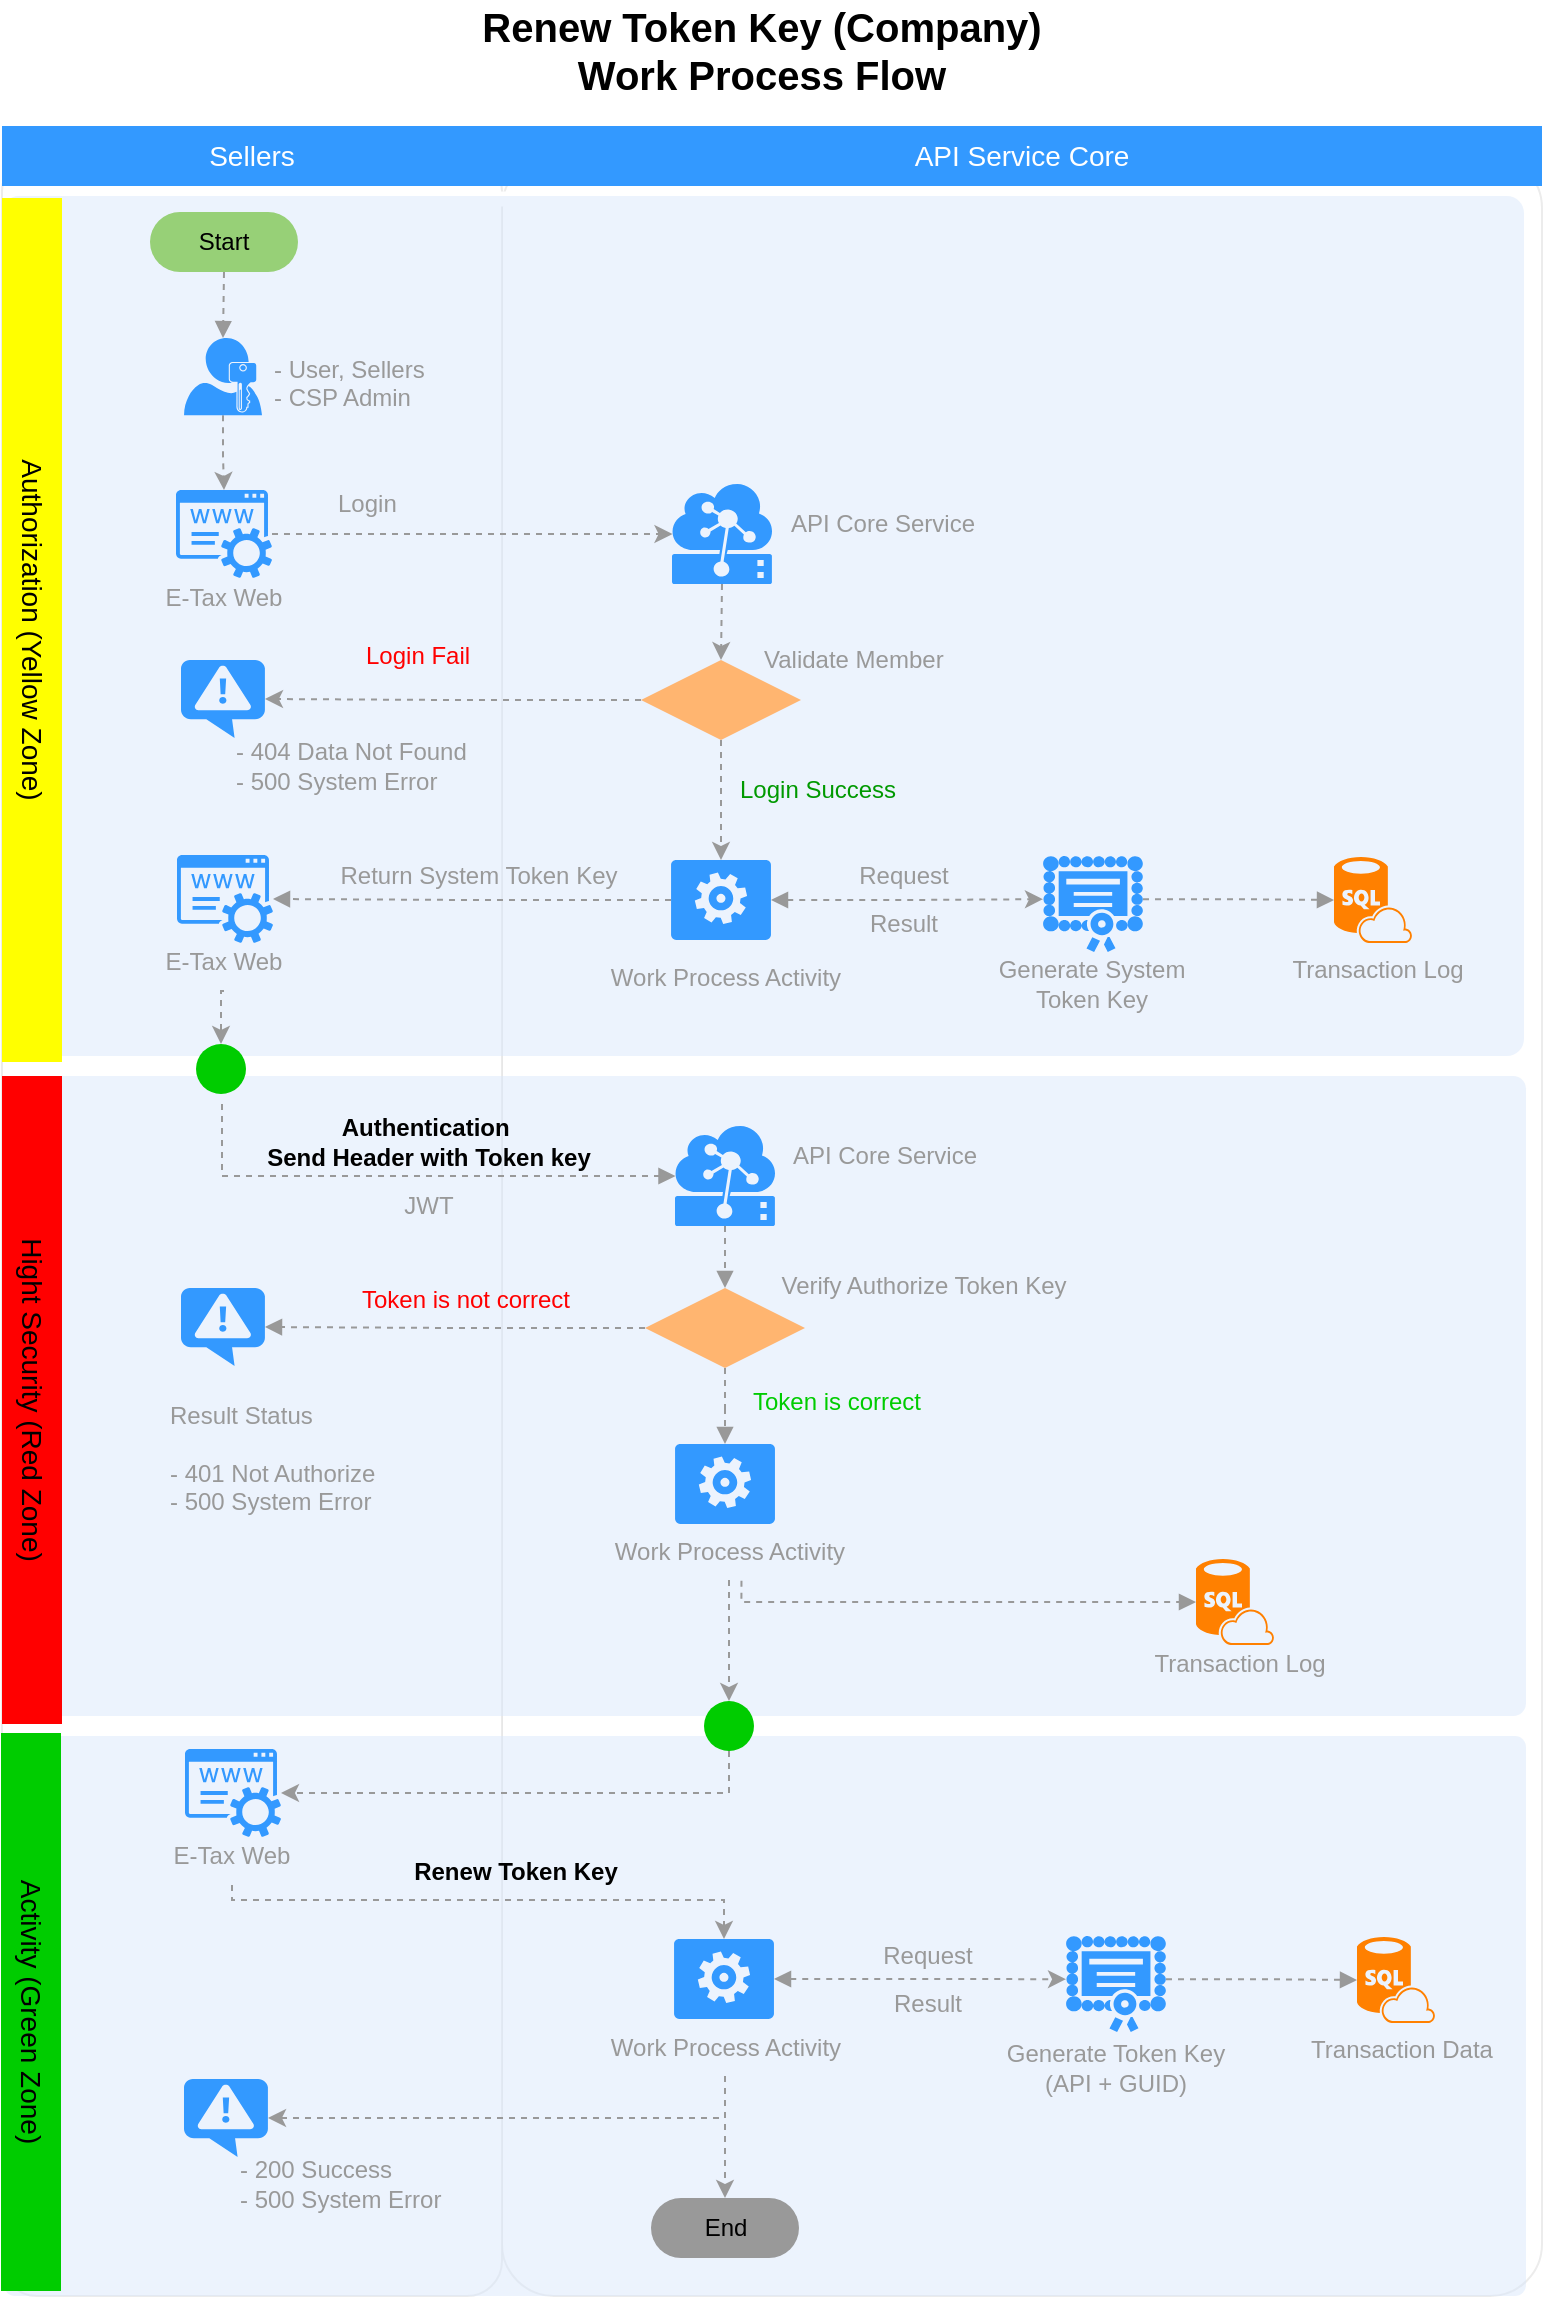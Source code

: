 <mxfile version="10.8.0" type="github"><diagram id="98et0ZXu4X3KvnPCGmSZ" name="Page-1"><mxGraphModel dx="1220" dy="634" grid="0" gridSize="10" guides="1" tooltips="1" connect="1" arrows="1" fold="1" page="1" pageScale="1" pageWidth="827" pageHeight="1169" math="0" shadow="0"><root><mxCell id="0"/><mxCell id="1" parent="0"/><mxCell id="h0HXBKNJnMVw-SOLxNJ8-104" value="" style="rounded=1;whiteSpace=wrap;html=1;strokeColor=#E6E6E6;strokeWidth=1;fillColor=#FFFFFF;fontFamily=Helvetica;fontSize=14;fontColor=#FFB366;opacity=75;verticalAlign=top;fontStyle=1;arcSize=5;" vertex="1" parent="1"><mxGeometry x="300" y="90" width="520" height="1070" as="geometry"/></mxCell><mxCell id="h0HXBKNJnMVw-SOLxNJ8-105" value="" style="rounded=1;whiteSpace=wrap;html=1;strokeColor=#E6E6E6;strokeWidth=1;fillColor=#FFFFFF;fontFamily=Helvetica;fontSize=14;fontColor=#FFB366;opacity=75;verticalAlign=top;fontStyle=1;arcSize=7;" vertex="1" parent="1"><mxGeometry x="50" y="90" width="250" height="1070" as="geometry"/></mxCell><mxCell id="h0HXBKNJnMVw-SOLxNJ8-106" value="" style="shape=mxgraph.arrows.two_way_arrow_horizontal;html=1;verticalLabelPosition=bottom;verticalAlign=top;strokeWidth=2;strokeColor=none;dashed=1;fillColor=#FFFFFF;fontFamily=Verdana;fontSize=12;fontColor=#00BEF2" vertex="1" parent="1"><mxGeometry x="265.5" y="104" width="67" height="15" as="geometry"/></mxCell><mxCell id="h0HXBKNJnMVw-SOLxNJ8-107" value="" style="rounded=1;whiteSpace=wrap;html=1;strokeColor=none;strokeWidth=1;fillColor=#dae8fc;fontSize=12;align=center;arcSize=2;opacity=50;" vertex="1" parent="1"><mxGeometry x="51" y="880" width="761" height="280" as="geometry"/></mxCell><mxCell id="h0HXBKNJnMVw-SOLxNJ8-108" value="" style="rounded=1;whiteSpace=wrap;html=1;strokeColor=none;strokeWidth=1;fillColor=#dae8fc;fontSize=12;align=center;arcSize=2;opacity=50;" vertex="1" parent="1"><mxGeometry x="51" y="550" width="761" height="320" as="geometry"/></mxCell><mxCell id="h0HXBKNJnMVw-SOLxNJ8-109" value="" style="rounded=1;whiteSpace=wrap;html=1;strokeColor=none;strokeWidth=1;fillColor=#dae8fc;fontSize=12;align=center;arcSize=2;opacity=50;" vertex="1" parent="1"><mxGeometry x="50" y="110" width="761" height="430" as="geometry"/></mxCell><mxCell id="h0HXBKNJnMVw-SOLxNJ8-110" value="Renew Token Key (Company)&lt;br&gt;Work Process Flow" style="text;html=1;strokeColor=none;fillColor=none;align=center;verticalAlign=middle;whiteSpace=wrap;rounded=0;fontStyle=1;fontSize=20;" vertex="1" parent="1"><mxGeometry x="275" y="12" width="310" height="50" as="geometry"/></mxCell><mxCell id="h0HXBKNJnMVw-SOLxNJ8-111" style="edgeStyle=orthogonalEdgeStyle;rounded=0;orthogonalLoop=1;jettySize=auto;html=1;exitX=0.5;exitY=1;exitDx=0;exitDy=0;exitPerimeter=0;entryX=0.5;entryY=0;entryDx=0;entryDy=0;dashed=1;startArrow=none;startFill=0;endArrow=block;endFill=1;strokeColor=#999999;" edge="1" parent="1" source="h0HXBKNJnMVw-SOLxNJ8-112" target="h0HXBKNJnMVw-SOLxNJ8-147"><mxGeometry relative="1" as="geometry"/></mxCell><mxCell id="h0HXBKNJnMVw-SOLxNJ8-112" value="" style="shadow=0;dashed=0;html=1;strokeColor=none;labelPosition=center;verticalLabelPosition=bottom;verticalAlign=top;align=center;shape=mxgraph.mscae.cloud.iot_edge;fillColor=#3399FF;pointerEvents=1;fontSize=12;fontColor=#999999;" vertex="1" parent="1"><mxGeometry x="386.5" y="575" width="50" height="50" as="geometry"/></mxCell><mxCell id="h0HXBKNJnMVw-SOLxNJ8-113" value="" style="verticalLabelPosition=bottom;html=1;verticalAlign=top;align=center;strokeColor=none;fillColor=#3399FF;shape=mxgraph.azure.notification_topic;fontSize=12;fontColor=#999999;" vertex="1" parent="1"><mxGeometry x="139.5" y="656" width="42" height="39" as="geometry"/></mxCell><mxCell id="h0HXBKNJnMVw-SOLxNJ8-114" value="Result Status&lt;br&gt;&lt;br&gt;- 401 Not Authorize&lt;br&gt;- 500 System Error&lt;br&gt;" style="text;html=1;strokeColor=none;fillColor=none;align=left;verticalAlign=middle;whiteSpace=wrap;rounded=0;fontSize=12;fontColor=#999999;" vertex="1" parent="1"><mxGeometry x="132" y="702" width="143" height="77" as="geometry"/></mxCell><mxCell id="h0HXBKNJnMVw-SOLxNJ8-115" style="edgeStyle=orthogonalEdgeStyle;rounded=0;orthogonalLoop=1;jettySize=auto;html=1;fontSize=14;strokeColor=#999999;dashed=1;entryX=0.005;entryY=0.5;entryDx=0;entryDy=0;entryPerimeter=0;" edge="1" parent="1" source="h0HXBKNJnMVw-SOLxNJ8-164" target="h0HXBKNJnMVw-SOLxNJ8-123"><mxGeometry relative="1" as="geometry"><mxPoint x="531" y="306" as="targetPoint"/><mxPoint x="197" y="306" as="sourcePoint"/></mxGeometry></mxCell><mxCell id="h0HXBKNJnMVw-SOLxNJ8-116" value="Login" style="text;html=1;strokeColor=none;fillColor=none;align=left;verticalAlign=middle;whiteSpace=wrap;rounded=0;fontSize=12;fontColor=#999999;" vertex="1" parent="1"><mxGeometry x="215.5" y="254" width="59" height="20" as="geometry"/></mxCell><mxCell id="h0HXBKNJnMVw-SOLxNJ8-117" style="edgeStyle=orthogonalEdgeStyle;rounded=0;orthogonalLoop=1;jettySize=auto;html=1;exitX=0.5;exitY=1;exitDx=0;exitDy=0;dashed=1;strokeColor=#999999;exitPerimeter=0;" edge="1" parent="1" source="h0HXBKNJnMVw-SOLxNJ8-127" target="h0HXBKNJnMVw-SOLxNJ8-164"><mxGeometry relative="1" as="geometry"><mxPoint x="161" y="269" as="sourcePoint"/><mxPoint x="161" y="325" as="targetPoint"/></mxGeometry></mxCell><mxCell id="h0HXBKNJnMVw-SOLxNJ8-118" value="" style="group" vertex="1" connectable="0" parent="1"><mxGeometry x="685" y="430.5" width="108" height="79" as="geometry"/></mxCell><mxCell id="h0HXBKNJnMVw-SOLxNJ8-119" value="" style="group" vertex="1" connectable="0" parent="h0HXBKNJnMVw-SOLxNJ8-118"><mxGeometry width="108" height="79" as="geometry"/></mxCell><mxCell id="h0HXBKNJnMVw-SOLxNJ8-120" value="Transaction Log" style="text;html=1;strokeColor=none;fillColor=none;align=center;verticalAlign=middle;whiteSpace=wrap;rounded=0;fontSize=12;fontColor=#999999;" vertex="1" parent="h0HXBKNJnMVw-SOLxNJ8-119"><mxGeometry x="-1" y="52" width="108" height="29" as="geometry"/></mxCell><mxCell id="h0HXBKNJnMVw-SOLxNJ8-121" value="" style="verticalLabelPosition=bottom;html=1;verticalAlign=top;align=center;strokeColor=none;fillColor=#FF8000;shape=mxgraph.azure.sql_database_sql_azure;fontSize=12;fontColor=#999999;" vertex="1" parent="h0HXBKNJnMVw-SOLxNJ8-119"><mxGeometry x="31" y="10" width="39" height="43" as="geometry"/></mxCell><mxCell id="h0HXBKNJnMVw-SOLxNJ8-122" style="edgeStyle=orthogonalEdgeStyle;rounded=0;orthogonalLoop=1;jettySize=auto;html=1;exitX=0.5;exitY=1;exitDx=0;exitDy=0;exitPerimeter=0;entryX=0.5;entryY=0;entryDx=0;entryDy=0;dashed=1;strokeColor=#999999;" edge="1" parent="1" source="h0HXBKNJnMVw-SOLxNJ8-123" target="h0HXBKNJnMVw-SOLxNJ8-168"><mxGeometry relative="1" as="geometry"/></mxCell><mxCell id="h0HXBKNJnMVw-SOLxNJ8-123" value="" style="shadow=0;dashed=0;html=1;strokeColor=none;labelPosition=center;verticalLabelPosition=bottom;verticalAlign=top;align=center;shape=mxgraph.mscae.cloud.iot_edge;fillColor=#3399FF;pointerEvents=1;fontSize=12;fontColor=#999999;" vertex="1" parent="1"><mxGeometry x="385" y="254" width="50" height="50" as="geometry"/></mxCell><mxCell id="h0HXBKNJnMVw-SOLxNJ8-124" value="API Core Service" style="text;html=1;strokeColor=none;fillColor=none;align=center;verticalAlign=middle;whiteSpace=wrap;rounded=0;fontSize=12;fontColor=#999999;" vertex="1" parent="1"><mxGeometry x="440" y="259.5" width="101" height="29" as="geometry"/></mxCell><mxCell id="h0HXBKNJnMVw-SOLxNJ8-125" value="" style="group" vertex="1" connectable="0" parent="1"><mxGeometry x="141" y="181" width="162.5" height="50" as="geometry"/></mxCell><mxCell id="h0HXBKNJnMVw-SOLxNJ8-126" value="&lt;font color=&quot;#999999&quot; style=&quot;font-size: 12px&quot;&gt;- User, Sellers&lt;br&gt;- CSP Admin&lt;br&gt;&lt;br&gt;&lt;/font&gt;" style="text;html=1;strokeColor=none;fillColor=none;align=left;verticalAlign=middle;whiteSpace=wrap;rounded=0;fontSize=12;" vertex="1" parent="h0HXBKNJnMVw-SOLxNJ8-125"><mxGeometry x="42.5" y="10" width="120" height="40" as="geometry"/></mxCell><mxCell id="h0HXBKNJnMVw-SOLxNJ8-127" value="" style="pointerEvents=1;shadow=0;dashed=0;html=1;strokeColor=none;labelPosition=center;verticalLabelPosition=bottom;verticalAlign=top;align=center;shape=mxgraph.mscae.enterprise.user_permissions;fillColor=#3399FF;fontSize=14;" vertex="1" parent="h0HXBKNJnMVw-SOLxNJ8-125"><mxGeometry width="39" height="38.678" as="geometry"/></mxCell><mxCell id="h0HXBKNJnMVw-SOLxNJ8-128" value="" style="group" vertex="1" connectable="0" parent="1"><mxGeometry x="331.5" y="443" width="160" height="72" as="geometry"/></mxCell><mxCell id="h0HXBKNJnMVw-SOLxNJ8-129" value="" style="verticalLabelPosition=bottom;html=1;verticalAlign=top;align=center;strokeColor=none;fillColor=#3399FF;shape=mxgraph.azure.worker_role;fontSize=12;fontColor=#999999;" vertex="1" parent="h0HXBKNJnMVw-SOLxNJ8-128"><mxGeometry x="53" y="-1" width="50" height="40" as="geometry"/></mxCell><mxCell id="h0HXBKNJnMVw-SOLxNJ8-130" value="Work Process Activity&lt;br&gt;" style="text;html=1;strokeColor=none;fillColor=none;align=center;verticalAlign=middle;whiteSpace=wrap;rounded=0;fontSize=12;fontColor=#999999;" vertex="1" parent="h0HXBKNJnMVw-SOLxNJ8-128"><mxGeometry y="43" width="160" height="29" as="geometry"/></mxCell><mxCell id="h0HXBKNJnMVw-SOLxNJ8-131" value="" style="group" vertex="1" connectable="0" parent="1"><mxGeometry x="537.5" y="434.5" width="114" height="81" as="geometry"/></mxCell><mxCell id="h0HXBKNJnMVw-SOLxNJ8-132" value="" style="group" vertex="1" connectable="0" parent="h0HXBKNJnMVw-SOLxNJ8-131"><mxGeometry width="114" height="81" as="geometry"/></mxCell><mxCell id="h0HXBKNJnMVw-SOLxNJ8-133" value="Generate System Token Key&lt;br&gt;" style="text;html=1;strokeColor=none;fillColor=none;align=center;verticalAlign=middle;whiteSpace=wrap;rounded=0;fontSize=12;fontColor=#999999;" vertex="1" parent="h0HXBKNJnMVw-SOLxNJ8-132"><mxGeometry y="54" width="114" height="30" as="geometry"/></mxCell><mxCell id="h0HXBKNJnMVw-SOLxNJ8-134" value="" style="pointerEvents=1;shadow=0;dashed=0;html=1;strokeColor=none;labelPosition=center;verticalLabelPosition=bottom;verticalAlign=top;align=center;shape=mxgraph.mscae.intune.inventory_license;fillColor=#3399FF;fontSize=14;" vertex="1" parent="h0HXBKNJnMVw-SOLxNJ8-131"><mxGeometry x="33" y="5.5" width="50" height="48" as="geometry"/></mxCell><mxCell id="h0HXBKNJnMVw-SOLxNJ8-135" style="edgeStyle=orthogonalEdgeStyle;rounded=0;orthogonalLoop=1;jettySize=auto;html=1;exitX=1;exitY=0.5;exitDx=0;exitDy=0;exitPerimeter=0;entryX=0;entryY=0.45;entryDx=0;entryDy=0;entryPerimeter=0;dashed=1;strokeColor=#999999;startArrow=block;startFill=1;" edge="1" parent="1" source="h0HXBKNJnMVw-SOLxNJ8-129" target="h0HXBKNJnMVw-SOLxNJ8-134"><mxGeometry relative="1" as="geometry"/></mxCell><mxCell id="h0HXBKNJnMVw-SOLxNJ8-136" value="Request" style="text;html=1;strokeColor=none;fillColor=none;align=center;verticalAlign=middle;whiteSpace=wrap;rounded=0;fontSize=12;fontColor=#999999;" vertex="1" parent="1"><mxGeometry x="471" y="440" width="60" height="20" as="geometry"/></mxCell><mxCell id="h0HXBKNJnMVw-SOLxNJ8-137" value="Result" style="text;html=1;strokeColor=none;fillColor=none;align=center;verticalAlign=middle;whiteSpace=wrap;rounded=0;fontSize=12;fontColor=#999999;" vertex="1" parent="1"><mxGeometry x="471" y="464" width="60" height="20" as="geometry"/></mxCell><mxCell id="h0HXBKNJnMVw-SOLxNJ8-138" style="edgeStyle=orthogonalEdgeStyle;rounded=0;orthogonalLoop=1;jettySize=auto;html=1;exitX=0;exitY=0.5;exitDx=0;exitDy=0;exitPerimeter=0;dashed=1;startArrow=none;startFill=0;strokeColor=#999999;endArrow=block;endFill=1;" edge="1" parent="1" source="h0HXBKNJnMVw-SOLxNJ8-129" target="h0HXBKNJnMVw-SOLxNJ8-140"><mxGeometry relative="1" as="geometry"><mxPoint x="181" y="462" as="targetPoint"/></mxGeometry></mxCell><mxCell id="h0HXBKNJnMVw-SOLxNJ8-139" value="" style="group" vertex="1" connectable="0" parent="1"><mxGeometry x="106" y="440.5" width="110" height="74" as="geometry"/></mxCell><mxCell id="h0HXBKNJnMVw-SOLxNJ8-140" value="" style="pointerEvents=1;shadow=0;dashed=0;html=1;strokeColor=none;fillColor=#3399FF;labelPosition=center;verticalLabelPosition=bottom;verticalAlign=top;outlineConnect=0;align=center;shape=mxgraph.office.services.registrar_service;" vertex="1" parent="h0HXBKNJnMVw-SOLxNJ8-139"><mxGeometry x="31.5" y="-1" width="48" height="44" as="geometry"/></mxCell><mxCell id="h0HXBKNJnMVw-SOLxNJ8-141" value="E-Tax Web" style="text;html=1;strokeColor=none;fillColor=none;align=center;verticalAlign=middle;whiteSpace=wrap;rounded=0;fontSize=12;fontColor=#999999;" vertex="1" parent="h0HXBKNJnMVw-SOLxNJ8-139"><mxGeometry y="37" width="110" height="30" as="geometry"/></mxCell><mxCell id="h0HXBKNJnMVw-SOLxNJ8-142" value="Return System Token Key&lt;br&gt;" style="text;html=1;strokeColor=none;fillColor=none;align=center;verticalAlign=middle;whiteSpace=wrap;rounded=0;fontSize=12;fontColor=#999999;" vertex="1" parent="1"><mxGeometry x="198" y="437.5" width="181" height="24" as="geometry"/></mxCell><mxCell id="h0HXBKNJnMVw-SOLxNJ8-143" style="edgeStyle=orthogonalEdgeStyle;rounded=0;orthogonalLoop=1;jettySize=auto;html=1;exitX=0.5;exitY=1;exitDx=0;exitDy=0;entryX=0.005;entryY=0.5;entryDx=0;entryDy=0;dashed=1;startArrow=none;startFill=0;endArrow=block;endFill=1;strokeColor=#999999;entryPerimeter=0;" edge="1" parent="1" target="h0HXBKNJnMVw-SOLxNJ8-112"><mxGeometry relative="1" as="geometry"><mxPoint x="378" y="602" as="targetPoint"/><mxPoint x="160" y="564" as="sourcePoint"/><Array as="points"><mxPoint x="160" y="600"/></Array></mxGeometry></mxCell><mxCell id="h0HXBKNJnMVw-SOLxNJ8-144" style="edgeStyle=orthogonalEdgeStyle;rounded=0;orthogonalLoop=1;jettySize=auto;html=1;exitX=1;exitY=0.45;exitDx=0;exitDy=0;exitPerimeter=0;entryX=0;entryY=0.5;entryDx=0;entryDy=0;entryPerimeter=0;dashed=1;startArrow=none;startFill=0;endArrow=block;endFill=1;strokeColor=#999999;" edge="1" parent="1" source="h0HXBKNJnMVw-SOLxNJ8-134" target="h0HXBKNJnMVw-SOLxNJ8-121"><mxGeometry relative="1" as="geometry"/></mxCell><mxCell id="h0HXBKNJnMVw-SOLxNJ8-145" style="edgeStyle=orthogonalEdgeStyle;rounded=0;orthogonalLoop=1;jettySize=auto;html=1;exitX=0.5;exitY=1;exitDx=0;exitDy=0;dashed=1;startArrow=none;startFill=0;endArrow=block;endFill=1;strokeColor=#999999;" edge="1" parent="1" source="h0HXBKNJnMVw-SOLxNJ8-147" target="h0HXBKNJnMVw-SOLxNJ8-154"><mxGeometry relative="1" as="geometry"/></mxCell><mxCell id="h0HXBKNJnMVw-SOLxNJ8-146" style="edgeStyle=orthogonalEdgeStyle;rounded=0;orthogonalLoop=1;jettySize=auto;html=1;exitX=0;exitY=0.5;exitDx=0;exitDy=0;entryX=1;entryY=0.5;entryDx=0;entryDy=0;entryPerimeter=0;dashed=1;startArrow=none;startFill=0;endArrow=block;endFill=1;strokeColor=#999999;" edge="1" parent="1" source="h0HXBKNJnMVw-SOLxNJ8-147" target="h0HXBKNJnMVw-SOLxNJ8-113"><mxGeometry relative="1" as="geometry"/></mxCell><mxCell id="h0HXBKNJnMVw-SOLxNJ8-147" value="" style="rhombus;whiteSpace=wrap;html=1;strokeColor=none;strokeWidth=1;fillColor=#FFB570;fontSize=12;fontColor=#999999;align=left;" vertex="1" parent="1"><mxGeometry x="371.5" y="656" width="80" height="40" as="geometry"/></mxCell><mxCell id="h0HXBKNJnMVw-SOLxNJ8-148" value="Authentication&amp;nbsp;&lt;br&gt;Send Header with Token key&lt;br&gt;" style="text;html=1;strokeColor=none;fillColor=none;align=center;verticalAlign=middle;whiteSpace=wrap;rounded=0;fontSize=12;fontColor=#000000;fontStyle=1" vertex="1" parent="1"><mxGeometry x="167" y="566" width="193" height="34" as="geometry"/></mxCell><mxCell id="h0HXBKNJnMVw-SOLxNJ8-149" value="API Core Service" style="text;html=1;strokeColor=none;fillColor=none;align=center;verticalAlign=middle;whiteSpace=wrap;rounded=0;fontSize=12;fontColor=#999999;" vertex="1" parent="1"><mxGeometry x="441" y="575.5" width="101" height="29" as="geometry"/></mxCell><mxCell id="h0HXBKNJnMVw-SOLxNJ8-150" value="Token is correct" style="text;html=1;strokeColor=none;fillColor=none;align=center;verticalAlign=middle;whiteSpace=wrap;rounded=0;fontSize=12;fontColor=#00CC00;" vertex="1" parent="1"><mxGeometry x="417" y="698.5" width="101" height="29" as="geometry"/></mxCell><mxCell id="h0HXBKNJnMVw-SOLxNJ8-151" value="Verify Authorize Token Key" style="text;html=1;strokeColor=none;fillColor=none;align=center;verticalAlign=middle;whiteSpace=wrap;rounded=0;fontSize=12;fontColor=#999999;" vertex="1" parent="1"><mxGeometry x="431" y="640" width="160" height="29" as="geometry"/></mxCell><mxCell id="h0HXBKNJnMVw-SOLxNJ8-152" value="Token is not correct" style="text;html=1;strokeColor=none;fillColor=none;align=center;verticalAlign=middle;whiteSpace=wrap;rounded=0;fontSize=12;fontColor=#FF0000;" vertex="1" parent="1"><mxGeometry x="220" y="647" width="124" height="29" as="geometry"/></mxCell><mxCell id="h0HXBKNJnMVw-SOLxNJ8-153" value="" style="group" vertex="1" connectable="0" parent="1"><mxGeometry x="333.5" y="766" width="160" height="72" as="geometry"/></mxCell><mxCell id="h0HXBKNJnMVw-SOLxNJ8-154" value="" style="verticalLabelPosition=bottom;html=1;verticalAlign=top;align=center;strokeColor=none;fillColor=#3399FF;shape=mxgraph.azure.worker_role;fontSize=12;fontColor=#999999;" vertex="1" parent="h0HXBKNJnMVw-SOLxNJ8-153"><mxGeometry x="53" y="-32" width="50" height="40" as="geometry"/></mxCell><mxCell id="h0HXBKNJnMVw-SOLxNJ8-155" value="Work Process Activity&lt;br&gt;" style="text;html=1;strokeColor=none;fillColor=none;align=center;verticalAlign=middle;whiteSpace=wrap;rounded=0;fontSize=12;fontColor=#999999;" vertex="1" parent="h0HXBKNJnMVw-SOLxNJ8-153"><mxGeometry y="7" width="160" height="29" as="geometry"/></mxCell><mxCell id="h0HXBKNJnMVw-SOLxNJ8-156" style="edgeStyle=orthogonalEdgeStyle;rounded=0;orthogonalLoop=1;jettySize=auto;html=1;exitX=0.539;exitY=1.013;exitDx=0;exitDy=0;entryX=0;entryY=0.5;entryDx=0;entryDy=0;entryPerimeter=0;dashed=1;startArrow=none;startFill=0;endArrow=block;endFill=1;strokeColor=#999999;exitPerimeter=0;" edge="1" parent="1" source="h0HXBKNJnMVw-SOLxNJ8-155" target="h0HXBKNJnMVw-SOLxNJ8-205"><mxGeometry relative="1" as="geometry"><Array as="points"><mxPoint x="420" y="813"/></Array></mxGeometry></mxCell><mxCell id="h0HXBKNJnMVw-SOLxNJ8-157" value="End" style="rounded=1;whiteSpace=wrap;html=1;fontColor=#000000;align=center;arcSize=50;labelBackgroundColor=none;fillColor=#999999;strokeColor=none;" vertex="1" parent="1"><mxGeometry x="374.5" y="1111" width="74" height="30" as="geometry"/></mxCell><mxCell id="h0HXBKNJnMVw-SOLxNJ8-158" style="edgeStyle=orthogonalEdgeStyle;rounded=0;orthogonalLoop=1;jettySize=auto;html=1;exitX=0.5;exitY=1;exitDx=0;exitDy=0;entryX=0.5;entryY=0;entryDx=0;entryDy=0;entryPerimeter=0;dashed=1;startArrow=none;startFill=0;endArrow=block;endFill=1;strokeColor=#999999;fontColor=#000000;" edge="1" parent="1" source="h0HXBKNJnMVw-SOLxNJ8-159" target="h0HXBKNJnMVw-SOLxNJ8-127"><mxGeometry relative="1" as="geometry"/></mxCell><mxCell id="h0HXBKNJnMVw-SOLxNJ8-159" value="Start" style="rounded=1;whiteSpace=wrap;html=1;fontColor=#000000;align=center;arcSize=50;labelBackgroundColor=none;fillColor=#97D077;strokeColor=none;" vertex="1" parent="1"><mxGeometry x="124" y="118" width="74" height="30" as="geometry"/></mxCell><mxCell id="h0HXBKNJnMVw-SOLxNJ8-160" value="Login Success&lt;br&gt;" style="text;html=1;strokeColor=none;fillColor=none;align=left;verticalAlign=middle;whiteSpace=wrap;rounded=0;fontSize=12;fontColor=#009900;" vertex="1" parent="1"><mxGeometry x="417" y="390" width="102" height="34" as="geometry"/></mxCell><mxCell id="h0HXBKNJnMVw-SOLxNJ8-161" style="edgeStyle=orthogonalEdgeStyle;rounded=0;orthogonalLoop=1;jettySize=auto;html=1;exitX=0.5;exitY=1;exitDx=0;exitDy=0;entryX=0.5;entryY=0;entryDx=0;entryDy=0;dashed=1;strokeColor=#999999;" edge="1" parent="1" source="h0HXBKNJnMVw-SOLxNJ8-180" target="h0HXBKNJnMVw-SOLxNJ8-180"><mxGeometry relative="1" as="geometry"><mxPoint x="415.5" y="1068" as="targetPoint"/></mxGeometry></mxCell><mxCell id="h0HXBKNJnMVw-SOLxNJ8-162" value="Hight Security (Red Zone)" style="whiteSpace=wrap;html=1;dashed=1;strokeColor=none;strokeWidth=2;fillColor=#FF0000;fontFamily=Helvetica;fontSize=14;fontColor=#000000;fontStyle=0;rotation=90;" vertex="1" parent="1"><mxGeometry x="-97" y="697" width="324" height="30" as="geometry"/></mxCell><mxCell id="h0HXBKNJnMVw-SOLxNJ8-163" value="" style="group" vertex="1" connectable="0" parent="1"><mxGeometry x="105.5" y="257" width="110" height="69" as="geometry"/></mxCell><mxCell id="h0HXBKNJnMVw-SOLxNJ8-164" value="" style="pointerEvents=1;shadow=0;dashed=0;html=1;strokeColor=none;fillColor=#3399FF;labelPosition=center;verticalLabelPosition=bottom;verticalAlign=top;outlineConnect=0;align=center;shape=mxgraph.office.services.registrar_service;" vertex="1" parent="h0HXBKNJnMVw-SOLxNJ8-163"><mxGeometry x="31.5" width="48" height="44" as="geometry"/></mxCell><mxCell id="h0HXBKNJnMVw-SOLxNJ8-165" value="E-Tax Web" style="text;html=1;strokeColor=none;fillColor=none;align=center;verticalAlign=middle;whiteSpace=wrap;rounded=0;fontSize=12;fontColor=#999999;" vertex="1" parent="h0HXBKNJnMVw-SOLxNJ8-163"><mxGeometry y="39" width="110" height="30" as="geometry"/></mxCell><mxCell id="h0HXBKNJnMVw-SOLxNJ8-166" style="edgeStyle=orthogonalEdgeStyle;rounded=0;orthogonalLoop=1;jettySize=auto;html=1;exitX=0.5;exitY=1;exitDx=0;exitDy=0;entryX=0.5;entryY=0;entryDx=0;entryDy=0;entryPerimeter=0;dashed=1;strokeColor=#999999;fontColor=#00CC00;" edge="1" parent="1" source="h0HXBKNJnMVw-SOLxNJ8-168" target="h0HXBKNJnMVw-SOLxNJ8-129"><mxGeometry relative="1" as="geometry"/></mxCell><mxCell id="h0HXBKNJnMVw-SOLxNJ8-167" style="edgeStyle=orthogonalEdgeStyle;rounded=0;orthogonalLoop=1;jettySize=auto;html=1;exitX=0;exitY=0.5;exitDx=0;exitDy=0;entryX=1;entryY=0.5;entryDx=0;entryDy=0;entryPerimeter=0;dashed=1;strokeColor=#999999;fontColor=#00CC00;" edge="1" parent="1" source="h0HXBKNJnMVw-SOLxNJ8-168" target="h0HXBKNJnMVw-SOLxNJ8-169"><mxGeometry relative="1" as="geometry"/></mxCell><mxCell id="h0HXBKNJnMVw-SOLxNJ8-168" value="" style="rhombus;whiteSpace=wrap;html=1;strokeColor=none;strokeWidth=1;fillColor=#FFB570;fontSize=12;fontColor=#999999;align=left;" vertex="1" parent="1"><mxGeometry x="369.5" y="342" width="80" height="40" as="geometry"/></mxCell><mxCell id="h0HXBKNJnMVw-SOLxNJ8-169" value="" style="verticalLabelPosition=bottom;html=1;verticalAlign=top;align=center;strokeColor=none;fillColor=#3399FF;shape=mxgraph.azure.notification_topic;fontSize=12;fontColor=#999999;" vertex="1" parent="1"><mxGeometry x="139.5" y="342" width="42" height="39" as="geometry"/></mxCell><mxCell id="h0HXBKNJnMVw-SOLxNJ8-170" value="- 404 Data Not Found&lt;br&gt;- 500 System Error&lt;br&gt;" style="text;html=1;strokeColor=none;fillColor=none;align=left;verticalAlign=middle;whiteSpace=wrap;rounded=0;fontSize=12;fontColor=#999999;" vertex="1" parent="1"><mxGeometry x="165" y="377" width="143" height="35" as="geometry"/></mxCell><mxCell id="h0HXBKNJnMVw-SOLxNJ8-171" value="Validate Member&lt;br&gt;" style="text;html=1;strokeColor=none;fillColor=none;align=left;verticalAlign=middle;whiteSpace=wrap;rounded=0;fontSize=12;fontColor=#999999;" vertex="1" parent="1"><mxGeometry x="429" y="325" width="102" height="34" as="geometry"/></mxCell><mxCell id="h0HXBKNJnMVw-SOLxNJ8-172" value="" style="ellipse;whiteSpace=wrap;html=1;aspect=fixed;fillColor=#00CC00;fontColor=#000000;align=center;strokeColor=none;" vertex="1" parent="1"><mxGeometry x="147" y="534" width="25" height="25" as="geometry"/></mxCell><mxCell id="h0HXBKNJnMVw-SOLxNJ8-173" style="edgeStyle=orthogonalEdgeStyle;rounded=0;orthogonalLoop=1;jettySize=auto;html=1;exitX=0.5;exitY=1;exitDx=0;exitDy=0;entryX=0.5;entryY=0;entryDx=0;entryDy=0;dashed=1;strokeColor=#999999;fontColor=#000000;" edge="1" parent="1" source="h0HXBKNJnMVw-SOLxNJ8-141" target="h0HXBKNJnMVw-SOLxNJ8-172"><mxGeometry relative="1" as="geometry"><mxPoint x="160" y="528" as="targetPoint"/></mxGeometry></mxCell><mxCell id="h0HXBKNJnMVw-SOLxNJ8-174" value="Activity (Green Zone)" style="whiteSpace=wrap;html=1;dashed=1;strokeColor=none;strokeWidth=2;fillColor=#00CC00;fontFamily=Helvetica;fontSize=14;fontColor=#000000;fontStyle=0;rotation=90;" vertex="1" parent="1"><mxGeometry x="-75" y="1003" width="279" height="30" as="geometry"/></mxCell><mxCell id="h0HXBKNJnMVw-SOLxNJ8-175" value="Sellers" style="whiteSpace=wrap;html=1;dashed=1;strokeColor=none;strokeWidth=2;fillColor=#3399FF;fontFamily=Helvetica;fontSize=14;fontColor=#FFFFFF;fontStyle=0" vertex="1" parent="1"><mxGeometry x="50" y="75" width="250" height="30" as="geometry"/></mxCell><mxCell id="h0HXBKNJnMVw-SOLxNJ8-176" value="API Service Core" style="whiteSpace=wrap;html=1;dashed=1;strokeColor=none;strokeWidth=2;fillColor=#3399FF;fontFamily=Helvetica;fontSize=14;fontColor=#FFFFFF;fontStyle=0" vertex="1" parent="1"><mxGeometry x="300" y="75" width="520" height="30" as="geometry"/></mxCell><mxCell id="h0HXBKNJnMVw-SOLxNJ8-177" value="Authorization (Yellow Zone)" style="whiteSpace=wrap;html=1;dashed=1;strokeColor=none;strokeWidth=2;fillColor=#FFFF00;fontFamily=Helvetica;fontSize=14;fontColor=#000000;fontStyle=0;rotation=90;" vertex="1" parent="1"><mxGeometry x="-151" y="312" width="432" height="30" as="geometry"/></mxCell><mxCell id="h0HXBKNJnMVw-SOLxNJ8-178" value="Login Fail&lt;br&gt;" style="text;html=1;strokeColor=none;fillColor=none;align=left;verticalAlign=middle;whiteSpace=wrap;rounded=0;fontSize=12;fontColor=#FF0000;" vertex="1" parent="1"><mxGeometry x="229.5" y="323" width="102" height="34" as="geometry"/></mxCell><mxCell id="h0HXBKNJnMVw-SOLxNJ8-179" style="edgeStyle=orthogonalEdgeStyle;rounded=0;orthogonalLoop=1;jettySize=auto;html=1;exitX=0.5;exitY=1;exitDx=0;exitDy=0;fontColor=#009900;strokeColor=#999999;dashed=1;" edge="1" parent="1" source="h0HXBKNJnMVw-SOLxNJ8-180" target="h0HXBKNJnMVw-SOLxNJ8-200"><mxGeometry relative="1" as="geometry"/></mxCell><mxCell id="h0HXBKNJnMVw-SOLxNJ8-180" value="" style="ellipse;whiteSpace=wrap;html=1;aspect=fixed;fillColor=#00CC00;fontColor=#000000;align=center;strokeColor=none;" vertex="1" parent="1"><mxGeometry x="401" y="862.5" width="25" height="25" as="geometry"/></mxCell><mxCell id="h0HXBKNJnMVw-SOLxNJ8-181" style="edgeStyle=orthogonalEdgeStyle;rounded=0;orthogonalLoop=1;jettySize=auto;html=1;exitX=0.5;exitY=1;exitDx=0;exitDy=0;entryX=0.5;entryY=0;entryDx=0;entryDy=0;dashed=1;strokeColor=#999999;entryPerimeter=0;" edge="1" parent="1" source="h0HXBKNJnMVw-SOLxNJ8-155" target="h0HXBKNJnMVw-SOLxNJ8-180"><mxGeometry relative="1" as="geometry"><mxPoint x="414" y="802" as="sourcePoint"/><mxPoint x="414" y="903" as="targetPoint"/></mxGeometry></mxCell><mxCell id="h0HXBKNJnMVw-SOLxNJ8-182" value="" style="group" vertex="1" connectable="0" parent="1"><mxGeometry x="333" y="981.5" width="160" height="72" as="geometry"/></mxCell><mxCell id="h0HXBKNJnMVw-SOLxNJ8-183" value="" style="verticalLabelPosition=bottom;html=1;verticalAlign=top;align=center;strokeColor=none;fillColor=#3399FF;shape=mxgraph.azure.worker_role;fontSize=12;fontColor=#999999;" vertex="1" parent="h0HXBKNJnMVw-SOLxNJ8-182"><mxGeometry x="53" width="50" height="40" as="geometry"/></mxCell><mxCell id="h0HXBKNJnMVw-SOLxNJ8-184" value="" style="group" vertex="1" connectable="0" parent="1"><mxGeometry x="551.5" y="1054" width="108" height="79" as="geometry"/></mxCell><mxCell id="h0HXBKNJnMVw-SOLxNJ8-185" value="Renew Token Key&lt;br&gt;" style="text;html=1;strokeColor=none;fillColor=none;align=center;verticalAlign=middle;whiteSpace=wrap;rounded=0;fontSize=12;fontColor=#000000;fontStyle=1" vertex="1" parent="1"><mxGeometry x="222.5" y="939.5" width="168" height="16" as="geometry"/></mxCell><mxCell id="h0HXBKNJnMVw-SOLxNJ8-186" style="edgeStyle=orthogonalEdgeStyle;rounded=0;orthogonalLoop=1;jettySize=auto;html=1;exitX=0.5;exitY=1;exitDx=0;exitDy=0;entryX=1;entryY=0.5;entryDx=0;entryDy=0;entryPerimeter=0;dashed=1;strokeColor=#999999;fontColor=#00CC00;" edge="1" parent="1" source="h0HXBKNJnMVw-SOLxNJ8-188" target="h0HXBKNJnMVw-SOLxNJ8-197"><mxGeometry relative="1" as="geometry"/></mxCell><mxCell id="h0HXBKNJnMVw-SOLxNJ8-187" style="edgeStyle=orthogonalEdgeStyle;rounded=0;orthogonalLoop=1;jettySize=auto;html=1;exitX=0.5;exitY=1;exitDx=0;exitDy=0;dashed=1;strokeColor=#999999;fontColor=#009900;" edge="1" parent="1" source="h0HXBKNJnMVw-SOLxNJ8-188" target="h0HXBKNJnMVw-SOLxNJ8-157"><mxGeometry relative="1" as="geometry"/></mxCell><mxCell id="h0HXBKNJnMVw-SOLxNJ8-188" value="Work Process Activity&lt;br&gt;" style="text;html=1;strokeColor=none;fillColor=none;align=center;verticalAlign=middle;whiteSpace=wrap;rounded=0;fontSize=12;fontColor=#999999;" vertex="1" parent="1"><mxGeometry x="331.5" y="1021" width="160" height="29" as="geometry"/></mxCell><mxCell id="h0HXBKNJnMVw-SOLxNJ8-189" value="Transaction Data" style="text;html=1;strokeColor=none;fillColor=none;align=center;verticalAlign=middle;whiteSpace=wrap;rounded=0;fontSize=12;fontColor=#999999;" vertex="1" parent="1"><mxGeometry x="695.5" y="1022.5" width="108" height="29" as="geometry"/></mxCell><mxCell id="h0HXBKNJnMVw-SOLxNJ8-190" value="" style="verticalLabelPosition=bottom;html=1;verticalAlign=top;align=center;strokeColor=none;fillColor=#FF8000;shape=mxgraph.azure.sql_database_sql_azure;fontSize=12;fontColor=#999999;" vertex="1" parent="1"><mxGeometry x="727.5" y="980.5" width="39" height="43" as="geometry"/></mxCell><mxCell id="h0HXBKNJnMVw-SOLxNJ8-191" value="Generate Token Key&lt;br&gt;(API + GUID)&lt;br&gt;" style="text;html=1;strokeColor=none;fillColor=none;align=center;verticalAlign=middle;whiteSpace=wrap;rounded=0;fontSize=12;fontColor=#999999;" vertex="1" parent="1"><mxGeometry x="549.5" y="1028" width="114" height="36" as="geometry"/></mxCell><mxCell id="h0HXBKNJnMVw-SOLxNJ8-192" value="" style="pointerEvents=1;shadow=0;dashed=0;html=1;strokeColor=none;labelPosition=center;verticalLabelPosition=bottom;verticalAlign=top;align=center;shape=mxgraph.mscae.intune.inventory_license;fillColor=#3399FF;fontSize=14;" vertex="1" parent="1"><mxGeometry x="582" y="980" width="50" height="48" as="geometry"/></mxCell><mxCell id="h0HXBKNJnMVw-SOLxNJ8-193" style="edgeStyle=orthogonalEdgeStyle;rounded=0;orthogonalLoop=1;jettySize=auto;html=1;exitX=1;exitY=0.5;exitDx=0;exitDy=0;exitPerimeter=0;entryX=0;entryY=0.45;entryDx=0;entryDy=0;entryPerimeter=0;dashed=1;strokeColor=#999999;startArrow=block;startFill=1;" edge="1" parent="1" source="h0HXBKNJnMVw-SOLxNJ8-183" target="h0HXBKNJnMVw-SOLxNJ8-192"><mxGeometry relative="1" as="geometry"><mxPoint x="446.5" y="1001" as="sourcePoint"/></mxGeometry></mxCell><mxCell id="h0HXBKNJnMVw-SOLxNJ8-194" value="Request" style="text;html=1;strokeColor=none;fillColor=none;align=center;verticalAlign=middle;whiteSpace=wrap;rounded=0;fontSize=12;fontColor=#999999;" vertex="1" parent="1"><mxGeometry x="482.5" y="980" width="60" height="20" as="geometry"/></mxCell><mxCell id="h0HXBKNJnMVw-SOLxNJ8-195" value="Result" style="text;html=1;strokeColor=none;fillColor=none;align=center;verticalAlign=middle;whiteSpace=wrap;rounded=0;fontSize=12;fontColor=#999999;" vertex="1" parent="1"><mxGeometry x="482.5" y="1004" width="60" height="20" as="geometry"/></mxCell><mxCell id="h0HXBKNJnMVw-SOLxNJ8-196" style="edgeStyle=orthogonalEdgeStyle;rounded=0;orthogonalLoop=1;jettySize=auto;html=1;exitX=1;exitY=0.45;exitDx=0;exitDy=0;exitPerimeter=0;entryX=0;entryY=0.5;entryDx=0;entryDy=0;entryPerimeter=0;dashed=1;startArrow=none;startFill=0;endArrow=block;endFill=1;strokeColor=#999999;" edge="1" parent="1" source="h0HXBKNJnMVw-SOLxNJ8-192" target="h0HXBKNJnMVw-SOLxNJ8-190"><mxGeometry relative="1" as="geometry"/></mxCell><mxCell id="h0HXBKNJnMVw-SOLxNJ8-197" value="" style="verticalLabelPosition=bottom;html=1;verticalAlign=top;align=center;strokeColor=none;fillColor=#3399FF;shape=mxgraph.azure.notification_topic;fontSize=12;fontColor=#999999;" vertex="1" parent="1"><mxGeometry x="141" y="1051.5" width="42" height="39" as="geometry"/></mxCell><mxCell id="h0HXBKNJnMVw-SOLxNJ8-198" value="- 200 Success&lt;br&gt;- 500 System Error&lt;br&gt;" style="text;html=1;strokeColor=none;fillColor=none;align=left;verticalAlign=middle;whiteSpace=wrap;rounded=0;fontSize=12;fontColor=#999999;" vertex="1" parent="1"><mxGeometry x="166.5" y="1086.5" width="143" height="35" as="geometry"/></mxCell><mxCell id="h0HXBKNJnMVw-SOLxNJ8-199" value="" style="group" vertex="1" connectable="0" parent="1"><mxGeometry x="110" y="887.5" width="110" height="74" as="geometry"/></mxCell><mxCell id="h0HXBKNJnMVw-SOLxNJ8-200" value="" style="pointerEvents=1;shadow=0;dashed=0;html=1;strokeColor=none;fillColor=#3399FF;labelPosition=center;verticalLabelPosition=bottom;verticalAlign=top;outlineConnect=0;align=center;shape=mxgraph.office.services.registrar_service;" vertex="1" parent="h0HXBKNJnMVw-SOLxNJ8-199"><mxGeometry x="31.5" y="-1" width="48" height="44" as="geometry"/></mxCell><mxCell id="h0HXBKNJnMVw-SOLxNJ8-201" value="E-Tax Web" style="text;html=1;strokeColor=none;fillColor=none;align=center;verticalAlign=middle;whiteSpace=wrap;rounded=0;fontSize=12;fontColor=#999999;" vertex="1" parent="h0HXBKNJnMVw-SOLxNJ8-199"><mxGeometry y="37" width="110" height="30" as="geometry"/></mxCell><mxCell id="h0HXBKNJnMVw-SOLxNJ8-202" style="edgeStyle=orthogonalEdgeStyle;rounded=0;orthogonalLoop=1;jettySize=auto;html=1;exitX=0.5;exitY=1;exitDx=0;exitDy=0;entryX=0.5;entryY=0;entryDx=0;entryDy=0;entryPerimeter=0;dashed=1;strokeColor=#999999;fontColor=#009900;" edge="1" parent="1" source="h0HXBKNJnMVw-SOLxNJ8-201" target="h0HXBKNJnMVw-SOLxNJ8-183"><mxGeometry relative="1" as="geometry"><Array as="points"><mxPoint x="165" y="962"/><mxPoint x="411" y="962"/></Array></mxGeometry></mxCell><mxCell id="h0HXBKNJnMVw-SOLxNJ8-203" value="" style="group" vertex="1" connectable="0" parent="1"><mxGeometry x="615" y="791.5" width="108" height="71" as="geometry"/></mxCell><mxCell id="h0HXBKNJnMVw-SOLxNJ8-204" value="Transaction Log" style="text;html=1;strokeColor=none;fillColor=none;align=center;verticalAlign=middle;whiteSpace=wrap;rounded=0;fontSize=12;fontColor=#999999;" vertex="1" parent="h0HXBKNJnMVw-SOLxNJ8-203"><mxGeometry y="38" width="108" height="29" as="geometry"/></mxCell><mxCell id="h0HXBKNJnMVw-SOLxNJ8-205" value="" style="verticalLabelPosition=bottom;html=1;verticalAlign=top;align=center;strokeColor=none;fillColor=#FF8000;shape=mxgraph.azure.sql_database_sql_azure;fontSize=12;fontColor=#999999;" vertex="1" parent="h0HXBKNJnMVw-SOLxNJ8-203"><mxGeometry x="32" width="39" height="43" as="geometry"/></mxCell><mxCell id="h0HXBKNJnMVw-SOLxNJ8-206" value="JWT" style="text;html=1;strokeColor=none;fillColor=none;align=center;verticalAlign=middle;whiteSpace=wrap;rounded=0;fontSize=12;fontColor=#999999;" vertex="1" parent="1"><mxGeometry x="213" y="600" width="101" height="29" as="geometry"/></mxCell></root></mxGraphModel></diagram></mxfile>